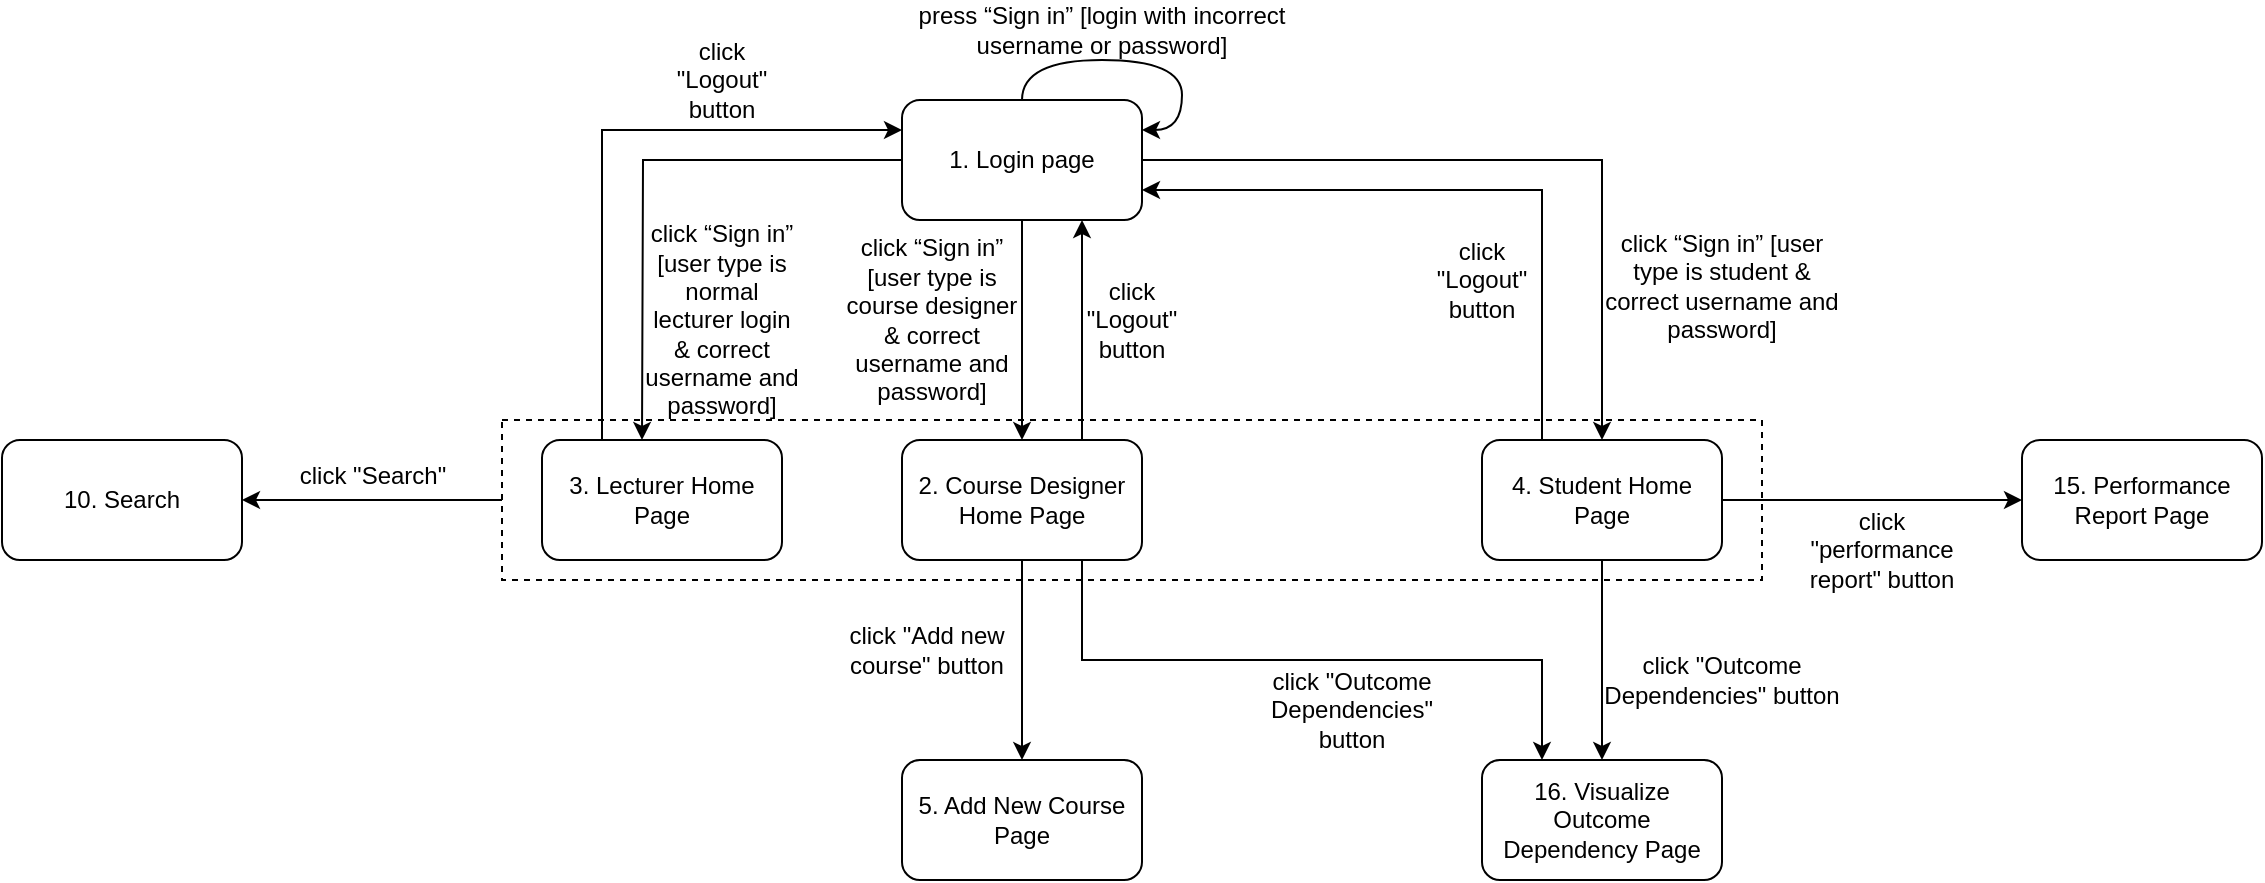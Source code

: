 <mxfile version="14.5.3" type="google" pages="8"><diagram id="M3sFQ3W0StSVrZb_KevN" name="3.1 Login"><mxGraphModel dx="924" dy="1256" grid="1" gridSize="10" guides="1" tooltips="1" connect="1" arrows="1" fold="1" page="1" pageScale="1" pageWidth="850" pageHeight="1100" math="0" shadow="0"><root><mxCell id="0"/><mxCell id="1" parent="0"/><mxCell id="dFj0mRTz5cfy5JxT7lPo-9" style="edgeStyle=orthogonalEdgeStyle;rounded=0;orthogonalLoop=1;jettySize=auto;html=1;startArrow=none;startFill=0;endArrow=classic;endFill=1;" parent="1" source="dFj0mRTz5cfy5JxT7lPo-4" target="dFj0mRTz5cfy5JxT7lPo-1" edge="1"><mxGeometry relative="1" as="geometry"/></mxCell><mxCell id="dFj0mRTz5cfy5JxT7lPo-4" value="" style="rounded=0;whiteSpace=wrap;html=1;dashed=1;" parent="1" vertex="1"><mxGeometry x="290" y="250" width="630" height="80" as="geometry"/></mxCell><mxCell id="Zwbi5zomBo8rvwCbmW3h-5" style="edgeStyle=orthogonalEdgeStyle;curved=1;rounded=0;orthogonalLoop=1;jettySize=auto;html=1;entryX=0.5;entryY=0;entryDx=0;entryDy=0;" parent="1" source="Zwbi5zomBo8rvwCbmW3h-1" target="Zwbi5zomBo8rvwCbmW3h-6" edge="1"><mxGeometry relative="1" as="geometry"><mxPoint x="550" y="250" as="targetPoint"/></mxGeometry></mxCell><mxCell id="VvOiMrKr79Pfbzz1Aipg-3" style="edgeStyle=orthogonalEdgeStyle;rounded=0;orthogonalLoop=1;jettySize=auto;html=1;" parent="1" source="Zwbi5zomBo8rvwCbmW3h-1" edge="1"><mxGeometry relative="1" as="geometry"><mxPoint x="360" y="260" as="targetPoint"/></mxGeometry></mxCell><mxCell id="VvOiMrKr79Pfbzz1Aipg-6" style="edgeStyle=orthogonalEdgeStyle;rounded=0;orthogonalLoop=1;jettySize=auto;html=1;entryX=0.5;entryY=0;entryDx=0;entryDy=0;" parent="1" source="Zwbi5zomBo8rvwCbmW3h-1" target="VvOiMrKr79Pfbzz1Aipg-7" edge="1"><mxGeometry relative="1" as="geometry"><mxPoint x="840" y="220" as="targetPoint"/></mxGeometry></mxCell><mxCell id="Zwbi5zomBo8rvwCbmW3h-1" value="1. Login page" style="rounded=1;whiteSpace=wrap;html=1;" parent="1" vertex="1"><mxGeometry x="490" y="90" width="120" height="60" as="geometry"/></mxCell><mxCell id="Zwbi5zomBo8rvwCbmW3h-3" style="edgeStyle=orthogonalEdgeStyle;curved=1;rounded=0;orthogonalLoop=1;jettySize=auto;html=1;entryX=1;entryY=0.25;entryDx=0;entryDy=0;" parent="1" source="Zwbi5zomBo8rvwCbmW3h-1" target="Zwbi5zomBo8rvwCbmW3h-1" edge="1"><mxGeometry relative="1" as="geometry"/></mxCell><mxCell id="Zwbi5zomBo8rvwCbmW3h-4" value="press “Sign in” [login with incorrect username or password]" style="text;html=1;strokeColor=none;fillColor=none;align=center;verticalAlign=middle;whiteSpace=wrap;rounded=0;" parent="1" vertex="1"><mxGeometry x="490" y="40" width="200" height="30" as="geometry"/></mxCell><mxCell id="VvOiMrKr79Pfbzz1Aipg-9" style="edgeStyle=orthogonalEdgeStyle;rounded=0;orthogonalLoop=1;jettySize=auto;html=1;" parent="1" source="Zwbi5zomBo8rvwCbmW3h-6" edge="1"><mxGeometry relative="1" as="geometry"><mxPoint x="550" y="420" as="targetPoint"/></mxGeometry></mxCell><mxCell id="Q_uyWglYtxSEABywl3St-5" style="edgeStyle=orthogonalEdgeStyle;rounded=0;orthogonalLoop=1;jettySize=auto;html=1;exitX=0.75;exitY=0;exitDx=0;exitDy=0;entryX=0.75;entryY=1;entryDx=0;entryDy=0;" parent="1" source="Zwbi5zomBo8rvwCbmW3h-6" target="Zwbi5zomBo8rvwCbmW3h-1" edge="1"><mxGeometry relative="1" as="geometry"/></mxCell><mxCell id="Zwbi5zomBo8rvwCbmW3h-6" value="2. Course Designer Home Page" style="rounded=1;whiteSpace=wrap;html=1;" parent="1" vertex="1"><mxGeometry x="490" y="260" width="120" height="60" as="geometry"/></mxCell><mxCell id="Zwbi5zomBo8rvwCbmW3h-7" value="click “Sign in” [user type is student &amp;amp; correct username and password]" style="text;html=1;strokeColor=none;fillColor=none;align=center;verticalAlign=middle;whiteSpace=wrap;rounded=0;" parent="1" vertex="1"><mxGeometry x="840" y="160" width="120" height="45" as="geometry"/></mxCell><mxCell id="Z0Pc_6SFhrqYUqWVVs6S-4" style="edgeStyle=orthogonalEdgeStyle;rounded=0;orthogonalLoop=1;jettySize=auto;html=1;exitX=0.75;exitY=1;exitDx=0;exitDy=0;entryX=0.25;entryY=0;entryDx=0;entryDy=0;" parent="1" source="Zwbi5zomBo8rvwCbmW3h-6" target="dFj0mRTz5cfy5JxT7lPo-5" edge="1"><mxGeometry relative="1" as="geometry"><mxPoint x="260" y="160" as="targetPoint"/></mxGeometry></mxCell><mxCell id="Eh_2gqF-CXXcB558QQna-1" style="edgeStyle=orthogonalEdgeStyle;rounded=0;orthogonalLoop=1;jettySize=auto;html=1;exitX=0.25;exitY=0;exitDx=0;exitDy=0;entryX=0;entryY=0.25;entryDx=0;entryDy=0;" parent="1" source="VvOiMrKr79Pfbzz1Aipg-4" target="Zwbi5zomBo8rvwCbmW3h-1" edge="1"><mxGeometry relative="1" as="geometry"><mxPoint x="370" y="70" as="targetPoint"/></mxGeometry></mxCell><mxCell id="VvOiMrKr79Pfbzz1Aipg-4" value="3. Lecturer Home Page" style="rounded=1;whiteSpace=wrap;html=1;" parent="1" vertex="1"><mxGeometry x="310" y="260" width="120" height="60" as="geometry"/></mxCell><mxCell id="VvOiMrKr79Pfbzz1Aipg-5" value="click&amp;nbsp;“Sign in” [user type is course designer &amp;amp; correct username and password]" style="text;html=1;strokeColor=none;fillColor=none;align=center;verticalAlign=middle;whiteSpace=wrap;rounded=0;" parent="1" vertex="1"><mxGeometry x="460" y="155" width="90" height="90" as="geometry"/></mxCell><mxCell id="Z0Pc_6SFhrqYUqWVVs6S-1" style="edgeStyle=orthogonalEdgeStyle;rounded=0;orthogonalLoop=1;jettySize=auto;html=1;" parent="1" source="VvOiMrKr79Pfbzz1Aipg-7" edge="1"><mxGeometry relative="1" as="geometry"><mxPoint x="1050" y="290" as="targetPoint"/></mxGeometry></mxCell><mxCell id="Q_uyWglYtxSEABywl3St-3" style="edgeStyle=orthogonalEdgeStyle;rounded=0;orthogonalLoop=1;jettySize=auto;html=1;exitX=0.25;exitY=0;exitDx=0;exitDy=0;entryX=1;entryY=0.75;entryDx=0;entryDy=0;" parent="1" source="VvOiMrKr79Pfbzz1Aipg-7" target="Zwbi5zomBo8rvwCbmW3h-1" edge="1"><mxGeometry relative="1" as="geometry"/></mxCell><mxCell id="dFj0mRTz5cfy5JxT7lPo-7" style="edgeStyle=orthogonalEdgeStyle;curved=1;orthogonalLoop=1;jettySize=auto;html=1;startArrow=none;startFill=0;endArrow=classic;endFill=1;" parent="1" source="VvOiMrKr79Pfbzz1Aipg-7" target="dFj0mRTz5cfy5JxT7lPo-5" edge="1"><mxGeometry relative="1" as="geometry"/></mxCell><mxCell id="VvOiMrKr79Pfbzz1Aipg-7" value="4. Student Home Page" style="rounded=1;whiteSpace=wrap;html=1;" parent="1" vertex="1"><mxGeometry x="780" y="260" width="120" height="60" as="geometry"/></mxCell><mxCell id="VvOiMrKr79Pfbzz1Aipg-10" value="click &quot;Add new course&quot; button" style="text;html=1;strokeColor=none;fillColor=none;align=center;verticalAlign=middle;whiteSpace=wrap;rounded=0;" parent="1" vertex="1"><mxGeometry x="455" y="350" width="95" height="30" as="geometry"/></mxCell><mxCell id="VvOiMrKr79Pfbzz1Aipg-11" value="5. Add New Course Page" style="rounded=1;whiteSpace=wrap;html=1;" parent="1" vertex="1"><mxGeometry x="490" y="420" width="120" height="60" as="geometry"/></mxCell><mxCell id="Z0Pc_6SFhrqYUqWVVs6S-2" value="15. Performance Report Page" style="rounded=1;whiteSpace=wrap;html=1;" parent="1" vertex="1"><mxGeometry x="1050" y="260" width="120" height="60" as="geometry"/></mxCell><mxCell id="Z0Pc_6SFhrqYUqWVVs6S-3" value="click &quot;performance report&quot; button" style="text;html=1;strokeColor=none;fillColor=none;align=center;verticalAlign=middle;whiteSpace=wrap;rounded=0;" parent="1" vertex="1"><mxGeometry x="940" y="295" width="80" height="40" as="geometry"/></mxCell><mxCell id="Z0Pc_6SFhrqYUqWVVs6S-6" value="click &quot;Outcome Dependencies&quot; button" style="text;html=1;strokeColor=none;fillColor=none;align=center;verticalAlign=middle;whiteSpace=wrap;rounded=0;" parent="1" vertex="1"><mxGeometry x="670" y="380" width="90" height="30" as="geometry"/></mxCell><mxCell id="Z0Pc_6SFhrqYUqWVVs6S-9" value="click &quot;Outcome &lt;br&gt;Dependencies&quot; button" style="text;html=1;strokeColor=none;fillColor=none;align=center;verticalAlign=middle;whiteSpace=wrap;rounded=0;" parent="1" vertex="1"><mxGeometry x="840" y="370" width="120" height="20" as="geometry"/></mxCell><mxCell id="Q_uyWglYtxSEABywl3St-1" value="click &quot;Logout&quot; button" style="text;html=1;strokeColor=none;fillColor=none;align=center;verticalAlign=middle;whiteSpace=wrap;rounded=0;" parent="1" vertex="1"><mxGeometry x="380" y="70" width="40" height="20" as="geometry"/></mxCell><mxCell id="Q_uyWglYtxSEABywl3St-2" value="click &quot;Logout&quot; button" style="text;html=1;strokeColor=none;fillColor=none;align=center;verticalAlign=middle;whiteSpace=wrap;rounded=0;" parent="1" vertex="1"><mxGeometry x="760" y="170" width="40" height="20" as="geometry"/></mxCell><mxCell id="Q_uyWglYtxSEABywl3St-6" value="click &quot;Logout&quot; button" style="text;html=1;strokeColor=none;fillColor=none;align=center;verticalAlign=middle;whiteSpace=wrap;rounded=0;" parent="1" vertex="1"><mxGeometry x="585" y="190" width="40" height="20" as="geometry"/></mxCell><mxCell id="WpUcEpuO8r0vtXo-G1wN-1" value="click&amp;nbsp;“Sign in” [user type is normal lecturer login &amp;amp; correct username and password]" style="text;html=1;strokeColor=none;fillColor=none;align=center;verticalAlign=middle;whiteSpace=wrap;rounded=0;" parent="1" vertex="1"><mxGeometry x="360" y="160" width="80" height="80" as="geometry"/></mxCell><mxCell id="dFj0mRTz5cfy5JxT7lPo-1" value="10. Search" style="rounded=1;whiteSpace=wrap;html=1;" parent="1" vertex="1"><mxGeometry x="40" y="260" width="120" height="60" as="geometry"/></mxCell><mxCell id="dFj0mRTz5cfy5JxT7lPo-5" value="16. Visualize Outcome Dependency Page" style="rounded=1;whiteSpace=wrap;html=1;" parent="1" vertex="1"><mxGeometry x="780" y="420" width="120" height="60" as="geometry"/></mxCell><mxCell id="dFj0mRTz5cfy5JxT7lPo-10" value="click &quot;Search&quot;" style="text;html=1;align=center;verticalAlign=middle;resizable=0;points=[];autosize=1;" parent="1" vertex="1"><mxGeometry x="180" y="268" width="90" height="20" as="geometry"/></mxCell></root></mxGraphModel></diagram><diagram id="SBzoYxktP227ATqTZQQW" name="3.2 Create a New Course"><mxGraphModel dx="924" dy="1256" grid="1" gridSize="10" guides="1" tooltips="1" connect="1" arrows="1" fold="1" page="1" pageScale="1" pageWidth="850" pageHeight="1100" math="0" shadow="0"><root><mxCell id="5Yr0LmE6CGXTQMapUuSt-0"/><mxCell id="5Yr0LmE6CGXTQMapUuSt-1" parent="5Yr0LmE6CGXTQMapUuSt-0"/><mxCell id="rnH7rHjqvRoElyKD6YNR-0" style="edgeStyle=orthogonalEdgeStyle;rounded=0;orthogonalLoop=1;jettySize=auto;html=1;" parent="5Yr0LmE6CGXTQMapUuSt-1" source="rnH7rHjqvRoElyKD6YNR-1" edge="1"><mxGeometry relative="1" as="geometry"><mxPoint x="140" y="360" as="targetPoint"/><Array as="points"><mxPoint x="140" y="450"/></Array></mxGeometry></mxCell><mxCell id="mwAyevDLiEOhdDS1-PTf-0" style="edgeStyle=orthogonalEdgeStyle;rounded=0;orthogonalLoop=1;jettySize=auto;html=1;startArrow=none;startFill=0;endArrow=classic;endFill=1;" parent="5Yr0LmE6CGXTQMapUuSt-1" source="rnH7rHjqvRoElyKD6YNR-1" target="rnH7rHjqvRoElyKD6YNR-7" edge="1"><mxGeometry relative="1" as="geometry"/></mxCell><mxCell id="rnH7rHjqvRoElyKD6YNR-1" value="5. Add New Course Page" style="rounded=1;whiteSpace=wrap;html=1;" parent="5Yr0LmE6CGXTQMapUuSt-1" vertex="1"><mxGeometry x="480" y="440" width="120" height="60" as="geometry"/></mxCell><mxCell id="rnH7rHjqvRoElyKD6YNR-2" style="edgeStyle=orthogonalEdgeStyle;rounded=0;orthogonalLoop=1;jettySize=auto;html=1;entryX=0.75;entryY=1;entryDx=0;entryDy=0;curved=1;exitX=1;exitY=0.5;exitDx=0;exitDy=0;startArrow=classic;startFill=1;endArrow=none;endFill=0;" parent="5Yr0LmE6CGXTQMapUuSt-1" source="rnH7rHjqvRoElyKD6YNR-1" target="rnH7rHjqvRoElyKD6YNR-1" edge="1"><mxGeometry relative="1" as="geometry"><Array as="points"><mxPoint x="640" y="470"/><mxPoint x="640" y="530"/><mxPoint x="570" y="530"/></Array></mxGeometry></mxCell><mxCell id="rnH7rHjqvRoElyKD6YNR-3" value="click &quot;+&quot; button&lt;br&gt;/insert an empty new row in their respective field" style="text;html=1;strokeColor=none;fillColor=none;align=center;verticalAlign=middle;whiteSpace=wrap;rounded=0;" parent="5Yr0LmE6CGXTQMapUuSt-1" vertex="1"><mxGeometry x="640" y="510" width="90" height="20" as="geometry"/></mxCell><mxCell id="rnH7rHjqvRoElyKD6YNR-4" style="edgeStyle=orthogonalEdgeStyle;curved=1;rounded=0;orthogonalLoop=1;jettySize=auto;html=1;exitX=0;exitY=0.5;exitDx=0;exitDy=0;" parent="5Yr0LmE6CGXTQMapUuSt-1" source="rnH7rHjqvRoElyKD6YNR-7" target="rnH7rHjqvRoElyKD6YNR-7" edge="1"><mxGeometry relative="1" as="geometry"><mxPoint x="480" y="640" as="targetPoint"/></mxGeometry></mxCell><mxCell id="rnH7rHjqvRoElyKD6YNR-5" style="edgeStyle=orthogonalEdgeStyle;rounded=0;orthogonalLoop=1;jettySize=auto;html=1;exitX=0.25;exitY=0;exitDx=0;exitDy=0;entryX=0;entryY=0.5;entryDx=0;entryDy=0;" parent="5Yr0LmE6CGXTQMapUuSt-1" source="rnH7rHjqvRoElyKD6YNR-7" target="rnH7rHjqvRoElyKD6YNR-1" edge="1"><mxGeometry relative="1" as="geometry"><mxPoint x="430" y="480" as="targetPoint"/><Array as="points"><mxPoint x="510" y="600"/><mxPoint x="260" y="600"/><mxPoint x="260" y="470"/></Array></mxGeometry></mxCell><mxCell id="rnH7rHjqvRoElyKD6YNR-6" style="edgeStyle=orthogonalEdgeStyle;rounded=0;orthogonalLoop=1;jettySize=auto;html=1;exitX=0.75;exitY=0;exitDx=0;exitDy=0;" parent="5Yr0LmE6CGXTQMapUuSt-1" source="rnH7rHjqvRoElyKD6YNR-7" edge="1"><mxGeometry relative="1" as="geometry"><mxPoint x="600" y="470" as="targetPoint"/><Array as="points"><mxPoint x="570" y="580"/><mxPoint x="810" y="580"/><mxPoint x="810" y="470"/></Array></mxGeometry></mxCell><mxCell id="rnH7rHjqvRoElyKD6YNR-7" value="6. Define CILO Dependencies Page" style="rounded=1;whiteSpace=wrap;html=1;arcSize=25;" parent="5Yr0LmE6CGXTQMapUuSt-1" vertex="1"><mxGeometry x="480" y="640" width="120" height="60" as="geometry"/></mxCell><mxCell id="rnH7rHjqvRoElyKD6YNR-8" style="edgeStyle=orthogonalEdgeStyle;curved=1;rounded=0;orthogonalLoop=1;jettySize=auto;html=1;exitX=1;exitY=0.5;exitDx=0;exitDy=0;entryX=0.75;entryY=1;entryDx=0;entryDy=0;" parent="5Yr0LmE6CGXTQMapUuSt-1" source="rnH7rHjqvRoElyKD6YNR-7" target="rnH7rHjqvRoElyKD6YNR-7" edge="1"><mxGeometry relative="1" as="geometry"/></mxCell><mxCell id="rnH7rHjqvRoElyKD6YNR-9" value="pressed &quot;Enter&quot; or clicked the search icon (the magnifier)&lt;br&gt;/update search results" style="text;html=1;strokeColor=none;fillColor=none;align=center;verticalAlign=middle;whiteSpace=wrap;rounded=0;" parent="5Yr0LmE6CGXTQMapUuSt-1" vertex="1"><mxGeometry x="570" y="720" width="160" height="40" as="geometry"/></mxCell><mxCell id="rnH7rHjqvRoElyKD6YNR-10" value="click &quot;+&quot; button&lt;br&gt;/add to &quot;Added CILOs&quot;" style="text;html=1;strokeColor=none;fillColor=none;align=center;verticalAlign=middle;whiteSpace=wrap;rounded=0;" parent="5Yr0LmE6CGXTQMapUuSt-1" vertex="1"><mxGeometry x="400" y="720" width="130" height="30" as="geometry"/></mxCell><mxCell id="rnH7rHjqvRoElyKD6YNR-11" style="edgeStyle=orthogonalEdgeStyle;curved=1;rounded=0;orthogonalLoop=1;jettySize=auto;html=1;" parent="5Yr0LmE6CGXTQMapUuSt-1" edge="1"><mxGeometry relative="1" as="geometry"><mxPoint x="560" y="640" as="sourcePoint"/><mxPoint x="600" y="650" as="targetPoint"/><Array as="points"><mxPoint x="550" y="640"/><mxPoint x="550" y="610"/><mxPoint x="610" y="610"/><mxPoint x="610" y="650"/></Array></mxGeometry></mxCell><mxCell id="rnH7rHjqvRoElyKD6YNR-12" value="click &quot;-&quot; button &lt;br&gt;/remove the selected CILO dependency" style="text;html=1;strokeColor=none;fillColor=none;align=center;verticalAlign=middle;whiteSpace=wrap;rounded=0;" parent="5Yr0LmE6CGXTQMapUuSt-1" vertex="1"><mxGeometry x="610" y="620" width="130" height="30" as="geometry"/></mxCell><mxCell id="rnH7rHjqvRoElyKD6YNR-13" style="edgeStyle=orthogonalEdgeStyle;curved=1;rounded=0;orthogonalLoop=1;jettySize=auto;html=1;exitX=0.25;exitY=0;exitDx=0;exitDy=0;entryX=0;entryY=0.25;entryDx=0;entryDy=0;" parent="5Yr0LmE6CGXTQMapUuSt-1" source="rnH7rHjqvRoElyKD6YNR-7" target="rnH7rHjqvRoElyKD6YNR-7" edge="1"><mxGeometry relative="1" as="geometry"><Array as="points"><mxPoint x="510" y="620"/><mxPoint x="460" y="620"/><mxPoint x="460" y="655"/></Array></mxGeometry></mxCell><mxCell id="rnH7rHjqvRoElyKD6YNR-14" value="click &quot;Type&quot; button /update search type" style="text;html=1;strokeColor=none;fillColor=none;align=center;verticalAlign=middle;whiteSpace=wrap;rounded=0;" parent="5Yr0LmE6CGXTQMapUuSt-1" vertex="1"><mxGeometry x="350" y="620" width="110" height="30" as="geometry"/></mxCell><mxCell id="rnH7rHjqvRoElyKD6YNR-15" value="CILOs' &quot;Import&quot; button or Assessment methods' &quot;Import&quot; button clicked&amp;nbsp;" style="text;html=1;strokeColor=none;fillColor=none;align=center;verticalAlign=middle;whiteSpace=wrap;rounded=0;" parent="5Yr0LmE6CGXTQMapUuSt-1" vertex="1"><mxGeometry x="260" y="410" width="140" height="40" as="geometry"/></mxCell><mxCell id="rnH7rHjqvRoElyKD6YNR-16" style="edgeStyle=orthogonalEdgeStyle;rounded=0;orthogonalLoop=1;jettySize=auto;html=1;exitX=0.784;exitY=1.019;exitDx=0;exitDy=0;exitPerimeter=0;" parent="5Yr0LmE6CGXTQMapUuSt-1" source="rnH7rHjqvRoElyKD6YNR-18" edge="1"><mxGeometry relative="1" as="geometry"><Array as="points"><mxPoint x="174" y="380"/><mxPoint x="520" y="380"/></Array><mxPoint x="520" y="440" as="targetPoint"/></mxGeometry></mxCell><mxCell id="YMl7B2oE24DHMACSx1OS-0" style="edgeStyle=orthogonalEdgeStyle;rounded=0;orthogonalLoop=1;jettySize=auto;html=1;startArrow=none;startFill=0;endArrow=classic;endFill=1;" parent="5Yr0LmE6CGXTQMapUuSt-1" source="rnH7rHjqvRoElyKD6YNR-18" edge="1"><mxGeometry relative="1" as="geometry"><mxPoint x="480" y="460" as="targetPoint"/><Array as="points"><mxPoint x="50" y="330"/><mxPoint x="50" y="460"/></Array></mxGeometry></mxCell><mxCell id="rnH7rHjqvRoElyKD6YNR-18" value="7. File Upload Page" style="rounded=1;whiteSpace=wrap;html=1;" parent="5Yr0LmE6CGXTQMapUuSt-1" vertex="1"><mxGeometry x="80" y="300" width="120" height="60" as="geometry"/></mxCell><mxCell id="rnH7rHjqvRoElyKD6YNR-19" style="edgeStyle=orthogonalEdgeStyle;rounded=0;orthogonalLoop=1;jettySize=auto;html=1;entryX=1;entryY=0.5;entryDx=0;entryDy=0;" parent="5Yr0LmE6CGXTQMapUuSt-1" source="rnH7rHjqvRoElyKD6YNR-18" target="rnH7rHjqvRoElyKD6YNR-18" edge="1"><mxGeometry relative="1" as="geometry"/></mxCell><mxCell id="rnH7rHjqvRoElyKD6YNR-20" value="click &quot;Browse&quot; button and select a file&lt;br&gt;[file not uploaded or failed to parse]" style="text;html=1;strokeColor=none;fillColor=none;align=center;verticalAlign=middle;whiteSpace=wrap;rounded=0;" parent="5Yr0LmE6CGXTQMapUuSt-1" vertex="1"><mxGeometry x="97.5" y="240" width="202.5" height="40" as="geometry"/></mxCell><mxCell id="rnH7rHjqvRoElyKD6YNR-21" style="edgeStyle=orthogonalEdgeStyle;rounded=0;orthogonalLoop=1;jettySize=auto;html=1;exitX=1;exitY=0.25;exitDx=0;exitDy=0;entryX=0.665;entryY=-0.003;entryDx=0;entryDy=0;entryPerimeter=0;" parent="5Yr0LmE6CGXTQMapUuSt-1" source="rnH7rHjqvRoElyKD6YNR-1" target="rnH7rHjqvRoElyKD6YNR-1" edge="1"><mxGeometry relative="1" as="geometry"><Array as="points"><mxPoint x="760" y="455"/><mxPoint x="760" y="370"/><mxPoint x="560" y="370"/></Array></mxGeometry></mxCell><mxCell id="rnH7rHjqvRoElyKD6YNR-22" value="click assessment method's &quot;▼&quot; button&lt;br&gt;/show drop-down menu that contains CILO(s)" style="text;html=1;strokeColor=none;fillColor=none;align=center;verticalAlign=middle;whiteSpace=wrap;rounded=0;" parent="5Yr0LmE6CGXTQMapUuSt-1" vertex="1"><mxGeometry x="560" y="328" width="210" height="40" as="geometry"/></mxCell><mxCell id="8VpdjbIasBh-URGwLb4u-0" value="click &quot;Confirm&quot; button&quot;&lt;br&gt;/save and display in &quot;Add New Course Page&quot;" style="text;html=1;strokeColor=none;fillColor=none;align=center;verticalAlign=middle;whiteSpace=wrap;rounded=0;" parent="5Yr0LmE6CGXTQMapUuSt-1" vertex="1"><mxGeometry x="130" y="520" width="130" height="30" as="geometry"/></mxCell><mxCell id="8VpdjbIasBh-URGwLb4u-1" value="click &quot;Cancel&quot; button&quot;" style="text;html=1;strokeColor=none;fillColor=none;align=center;verticalAlign=middle;whiteSpace=wrap;rounded=0;" parent="5Yr0LmE6CGXTQMapUuSt-1" vertex="1"><mxGeometry x="810" y="520" width="80" height="30" as="geometry"/></mxCell><mxCell id="0JR-OdNLr2OJlZ6X9kCx-0" value="&lt;span&gt;click &quot;Browse&quot; button&lt;/span&gt;&lt;br&gt;&lt;span&gt;[file uploaded and parsed successfully]&lt;/span&gt;" style="text;html=1;align=center;verticalAlign=middle;resizable=0;points=[];autosize=1;" parent="5Yr0LmE6CGXTQMapUuSt-1" vertex="1"><mxGeometry x="230" y="350" width="220" height="30" as="geometry"/></mxCell><mxCell id="mwAyevDLiEOhdDS1-PTf-1" value="CILO's &quot;Define&quot; button clicked" style="text;html=1;align=center;verticalAlign=middle;resizable=0;points=[];autosize=1;" parent="5Yr0LmE6CGXTQMapUuSt-1" vertex="1"><mxGeometry x="360" y="530" width="180" height="20" as="geometry"/></mxCell><mxCell id="YMl7B2oE24DHMACSx1OS-1" value="&lt;span&gt;click &quot;Cancel&quot; button&lt;/span&gt;" style="text;html=1;align=center;verticalAlign=middle;resizable=0;points=[];autosize=1;" parent="5Yr0LmE6CGXTQMapUuSt-1" vertex="1"><mxGeometry x="50" y="460" width="120" height="20" as="geometry"/></mxCell></root></mxGraphModel></diagram><diagram id="F42Tg7_u52p55MHkHUWi" name="3.3 Edit Course CILOs and their Dependencies"><mxGraphModel dx="74" dy="2356" grid="1" gridSize="10" guides="1" tooltips="1" connect="1" arrows="1" fold="1" page="1" pageScale="1" pageWidth="850" pageHeight="1100" math="0" shadow="0"><root><mxCell id="ykEvsVQnnz3cuWfQ9qRA-0"/><mxCell id="ykEvsVQnnz3cuWfQ9qRA-1" parent="ykEvsVQnnz3cuWfQ9qRA-0"/><mxCell id="KLMD3-j48C7w9kD-M7b_-2" style="edgeStyle=orthogonalEdgeStyle;rounded=0;orthogonalLoop=1;jettySize=auto;html=1;entryX=0.5;entryY=1;entryDx=0;entryDy=0;startArrow=none;startFill=0;endArrow=classic;endFill=1;" parent="ykEvsVQnnz3cuWfQ9qRA-1" source="DEncJoInCYaMqU56cS-C-0" target="FYg1Qn9onbRsvyWL60Dd-1" edge="1"><mxGeometry relative="1" as="geometry"><Array as="points"><mxPoint x="1380" y="170"/><mxPoint x="1380" y="170"/></Array></mxGeometry></mxCell><mxCell id="KLMD3-j48C7w9kD-M7b_-3" style="edgeStyle=orthogonalEdgeStyle;rounded=0;orthogonalLoop=1;jettySize=auto;html=1;entryX=0.647;entryY=1.011;entryDx=0;entryDy=0;entryPerimeter=0;startArrow=classic;startFill=1;endArrow=none;endFill=0;" parent="ykEvsVQnnz3cuWfQ9qRA-1" source="DEncJoInCYaMqU56cS-C-0" target="FYg1Qn9onbRsvyWL60Dd-1" edge="1"><mxGeometry relative="1" as="geometry"><Array as="points"><mxPoint x="1398" y="145"/><mxPoint x="1398" y="145"/></Array></mxGeometry></mxCell><mxCell id="DEncJoInCYaMqU56cS-C-0" value="8. Edit CILOs Page" style="rounded=1;whiteSpace=wrap;html=1;" parent="ykEvsVQnnz3cuWfQ9qRA-1" vertex="1"><mxGeometry x="1330" y="220" width="120" height="60" as="geometry"/></mxCell><mxCell id="Zsw-hI0Zd41xbM_rTCes-0" style="edgeStyle=orthogonalEdgeStyle;rounded=0;orthogonalLoop=1;jettySize=auto;html=1;" parent="ykEvsVQnnz3cuWfQ9qRA-1" edge="1"><mxGeometry relative="1" as="geometry"><mxPoint x="990" y="150" as="targetPoint"/><mxPoint x="1330" y="240" as="sourcePoint"/><Array as="points"><mxPoint x="990" y="240"/></Array></mxGeometry></mxCell><mxCell id="Zsw-hI0Zd41xbM_rTCes-1" value="click &quot;Import&quot; button" style="text;html=1;strokeColor=none;fillColor=none;align=center;verticalAlign=middle;whiteSpace=wrap;rounded=0;" parent="ykEvsVQnnz3cuWfQ9qRA-1" vertex="1"><mxGeometry x="990" y="180" width="60" height="40" as="geometry"/></mxCell><mxCell id="Zsw-hI0Zd41xbM_rTCes-2" style="edgeStyle=orthogonalEdgeStyle;rounded=0;orthogonalLoop=1;jettySize=auto;html=1;entryX=0.25;entryY=0;entryDx=0;entryDy=0;" parent="ykEvsVQnnz3cuWfQ9qRA-1" source="Zsw-hI0Zd41xbM_rTCes-4" target="DEncJoInCYaMqU56cS-C-0" edge="1"><mxGeometry relative="1" as="geometry"><mxPoint x="1360" y="230" as="targetPoint"/><Array as="points"><mxPoint x="1040" y="160"/><mxPoint x="1360" y="160"/></Array></mxGeometry></mxCell><mxCell id="Zsw-hI0Zd41xbM_rTCes-3" style="edgeStyle=orthogonalEdgeStyle;rounded=0;orthogonalLoop=1;jettySize=auto;html=1;exitX=0.25;exitY=1;exitDx=0;exitDy=0;" parent="ykEvsVQnnz3cuWfQ9qRA-1" source="Zsw-hI0Zd41xbM_rTCes-4" edge="1"><mxGeometry relative="1" as="geometry"><mxPoint x="1331" y="250" as="targetPoint"/><Array as="points"><mxPoint x="960" y="120"/><mxPoint x="880" y="120"/><mxPoint x="880" y="250"/></Array></mxGeometry></mxCell><mxCell id="Zsw-hI0Zd41xbM_rTCes-4" value="7. File Upload Page" style="rounded=1;whiteSpace=wrap;html=1;" parent="ykEvsVQnnz3cuWfQ9qRA-1" vertex="1"><mxGeometry x="930" y="90" width="120" height="60" as="geometry"/></mxCell><mxCell id="Zsw-hI0Zd41xbM_rTCes-7" style="edgeStyle=orthogonalEdgeStyle;rounded=0;orthogonalLoop=1;jettySize=auto;html=1;entryX=1;entryY=0.5;entryDx=0;entryDy=0;" parent="ykEvsVQnnz3cuWfQ9qRA-1" source="Zsw-hI0Zd41xbM_rTCes-4" target="Zsw-hI0Zd41xbM_rTCes-4" edge="1"><mxGeometry relative="1" as="geometry"/></mxCell><mxCell id="Zsw-hI0Zd41xbM_rTCes-8" value="click &quot;Browse&quot; button and select a file&lt;br&gt;[file not uploaded or failed to parse]" style="text;html=1;strokeColor=none;fillColor=none;align=center;verticalAlign=middle;whiteSpace=wrap;rounded=0;" parent="ykEvsVQnnz3cuWfQ9qRA-1" vertex="1"><mxGeometry x="930" y="28" width="202.5" height="40" as="geometry"/></mxCell><mxCell id="XyGJHRwewRgkBZWKFdCz-2" value="click a course's &quot;Edit CILOs&quot;" style="text;html=1;strokeColor=none;fillColor=none;align=center;verticalAlign=middle;whiteSpace=wrap;rounded=0;" parent="ykEvsVQnnz3cuWfQ9qRA-1" vertex="1"><mxGeometry x="1460" y="220" width="90" height="20" as="geometry"/></mxCell><mxCell id="q4Z9yFTUseuGw1lCdKAI-2" style="edgeStyle=orthogonalEdgeStyle;rounded=0;orthogonalLoop=1;jettySize=auto;html=1;entryX=0.5;entryY=1;entryDx=0;entryDy=0;" parent="ykEvsVQnnz3cuWfQ9qRA-1" source="q4Z9yFTUseuGw1lCdKAI-0" target="DEncJoInCYaMqU56cS-C-0" edge="1"><mxGeometry relative="1" as="geometry"/></mxCell><mxCell id="q4Z9yFTUseuGw1lCdKAI-0" value="2. Course Designer Home Page" style="rounded=1;whiteSpace=wrap;html=1;" parent="ykEvsVQnnz3cuWfQ9qRA-1" vertex="1"><mxGeometry x="1330" y="390" width="120" height="60" as="geometry"/></mxCell><mxCell id="L9gEeXGIZl1lBrO78wEH-3" style="edgeStyle=orthogonalEdgeStyle;rounded=0;orthogonalLoop=1;jettySize=auto;html=1;startArrow=none;startFill=0;endArrow=classic;endFill=1;" parent="ykEvsVQnnz3cuWfQ9qRA-1" source="L9gEeXGIZl1lBrO78wEH-0" target="DEncJoInCYaMqU56cS-C-0" edge="1"><mxGeometry relative="1" as="geometry"/></mxCell><mxCell id="L9gEeXGIZl1lBrO78wEH-0" value="11. Search Results Page (Course Designer)" style="rounded=1;whiteSpace=wrap;html=1;" parent="ykEvsVQnnz3cuWfQ9qRA-1" vertex="1"><mxGeometry x="1560" y="220" width="120" height="60" as="geometry"/></mxCell><mxCell id="L9gEeXGIZl1lBrO78wEH-5" value="click a course's &quot;Edit CILOs&quot;" style="text;html=1;strokeColor=none;fillColor=none;align=center;verticalAlign=middle;whiteSpace=wrap;rounded=0;" parent="ykEvsVQnnz3cuWfQ9qRA-1" vertex="1"><mxGeometry x="1300" y="340" width="90" height="20" as="geometry"/></mxCell><mxCell id="HRjF6sZeTCANJ7crc3Jy-1" value="&lt;span&gt;click &quot;Browse&quot; button&lt;/span&gt;&lt;br&gt;&lt;span&gt;[file uploaded and parsed successfully]&lt;/span&gt;" style="text;html=1;align=center;verticalAlign=middle;resizable=0;points=[];autosize=1;" parent="ykEvsVQnnz3cuWfQ9qRA-1" vertex="1"><mxGeometry x="1100" y="130" width="220" height="30" as="geometry"/></mxCell><mxCell id="xfPtj1vtj6AzLjmHlFpN-0" value="&lt;span&gt;click &quot;Cancel&quot; button&lt;/span&gt;" style="text;html=1;align=center;verticalAlign=middle;resizable=0;points=[];autosize=1;" parent="ykEvsVQnnz3cuWfQ9qRA-1" vertex="1"><mxGeometry x="880" y="250" width="120" height="20" as="geometry"/></mxCell><mxCell id="FYg1Qn9onbRsvyWL60Dd-0" style="edgeStyle=orthogonalEdgeStyle;curved=1;rounded=0;orthogonalLoop=1;jettySize=auto;html=1;exitX=0;exitY=0.5;exitDx=0;exitDy=0;entryX=0.25;entryY=1;entryDx=0;entryDy=0;" parent="ykEvsVQnnz3cuWfQ9qRA-1" source="FYg1Qn9onbRsvyWL60Dd-1" target="FYg1Qn9onbRsvyWL60Dd-1" edge="1"><mxGeometry relative="1" as="geometry"><mxPoint x="1320" y="10" as="targetPoint"/></mxGeometry></mxCell><mxCell id="_TojERpfOQNWI9qW7Fr0-0" style="edgeStyle=orthogonalEdgeStyle;rounded=0;orthogonalLoop=1;jettySize=auto;html=1;entryX=0.75;entryY=0;entryDx=0;entryDy=0;startArrow=none;startFill=0;endArrow=classic;endFill=1;" parent="ykEvsVQnnz3cuWfQ9qRA-1" source="FYg1Qn9onbRsvyWL60Dd-1" target="DEncJoInCYaMqU56cS-C-0" edge="1"><mxGeometry relative="1" as="geometry"><Array as="points"><mxPoint x="1670" y="40"/><mxPoint x="1670" y="145"/><mxPoint x="1420" y="145"/></Array></mxGeometry></mxCell><mxCell id="FYg1Qn9onbRsvyWL60Dd-1" value="6. Define CILO Dependencies Page" style="rounded=1;whiteSpace=wrap;html=1;arcSize=25;" parent="ykEvsVQnnz3cuWfQ9qRA-1" vertex="1"><mxGeometry x="1320" y="10" width="120" height="60" as="geometry"/></mxCell><mxCell id="FYg1Qn9onbRsvyWL60Dd-2" style="edgeStyle=orthogonalEdgeStyle;curved=1;rounded=0;orthogonalLoop=1;jettySize=auto;html=1;exitX=1;exitY=0.5;exitDx=0;exitDy=0;entryX=0.75;entryY=1;entryDx=0;entryDy=0;" parent="ykEvsVQnnz3cuWfQ9qRA-1" source="FYg1Qn9onbRsvyWL60Dd-1" target="FYg1Qn9onbRsvyWL60Dd-1" edge="1"><mxGeometry relative="1" as="geometry"/></mxCell><mxCell id="FYg1Qn9onbRsvyWL60Dd-3" value="pressed &quot;Enter&quot; or clicked the search icon (the magnifier)&lt;br&gt;/update search results" style="text;html=1;strokeColor=none;fillColor=none;align=center;verticalAlign=middle;whiteSpace=wrap;rounded=0;" parent="ykEvsVQnnz3cuWfQ9qRA-1" vertex="1"><mxGeometry x="1460" y="65" width="160" height="40" as="geometry"/></mxCell><mxCell id="FYg1Qn9onbRsvyWL60Dd-4" value="click &quot;+&quot; button&lt;br&gt;/add to &quot;Added CILOs&quot;" style="text;html=1;strokeColor=none;fillColor=none;align=center;verticalAlign=middle;whiteSpace=wrap;rounded=0;" parent="ykEvsVQnnz3cuWfQ9qRA-1" vertex="1"><mxGeometry x="1180" y="60" width="130" height="30" as="geometry"/></mxCell><mxCell id="FYg1Qn9onbRsvyWL60Dd-5" style="edgeStyle=orthogonalEdgeStyle;curved=1;rounded=0;orthogonalLoop=1;jettySize=auto;html=1;" parent="ykEvsVQnnz3cuWfQ9qRA-1" edge="1"><mxGeometry relative="1" as="geometry"><mxPoint x="1400" y="10" as="sourcePoint"/><mxPoint x="1440" y="20" as="targetPoint"/><Array as="points"><mxPoint x="1390" y="10"/><mxPoint x="1390" y="-20"/><mxPoint x="1450" y="-20"/><mxPoint x="1450" y="20"/></Array></mxGeometry></mxCell><mxCell id="FYg1Qn9onbRsvyWL60Dd-6" value="click &quot;-&quot; button &lt;br&gt;/remove the selected CILO dependency" style="text;html=1;strokeColor=none;fillColor=none;align=center;verticalAlign=middle;whiteSpace=wrap;rounded=0;" parent="ykEvsVQnnz3cuWfQ9qRA-1" vertex="1"><mxGeometry x="1450" y="-10" width="130" height="30" as="geometry"/></mxCell><mxCell id="FYg1Qn9onbRsvyWL60Dd-7" style="edgeStyle=orthogonalEdgeStyle;curved=1;rounded=0;orthogonalLoop=1;jettySize=auto;html=1;exitX=0.25;exitY=0;exitDx=0;exitDy=0;entryX=0;entryY=0.25;entryDx=0;entryDy=0;" parent="ykEvsVQnnz3cuWfQ9qRA-1" source="FYg1Qn9onbRsvyWL60Dd-1" target="FYg1Qn9onbRsvyWL60Dd-1" edge="1"><mxGeometry relative="1" as="geometry"><Array as="points"><mxPoint x="1350" y="-10"/><mxPoint x="1300" y="-10"/><mxPoint x="1300" y="25"/></Array></mxGeometry></mxCell><mxCell id="FYg1Qn9onbRsvyWL60Dd-8" value="click &quot;Type&quot; button /update search type" style="text;html=1;strokeColor=none;fillColor=none;align=center;verticalAlign=middle;whiteSpace=wrap;rounded=0;" parent="ykEvsVQnnz3cuWfQ9qRA-1" vertex="1"><mxGeometry x="1190" y="-10" width="110" height="30" as="geometry"/></mxCell><mxCell id="A0aolpxUZGuMnBjbjxbu-0" value="CILO's &quot;Define&quot; &lt;br&gt;button clicked" style="text;html=1;align=center;verticalAlign=middle;resizable=0;points=[];autosize=1;" parent="ykEvsVQnnz3cuWfQ9qRA-1" vertex="1"><mxGeometry x="1290" y="105" width="100" height="30" as="geometry"/></mxCell><mxCell id="A0aolpxUZGuMnBjbjxbu-1" value="&lt;span&gt;click &quot;Cancel&quot; &lt;br&gt;button&quot;&lt;/span&gt;" style="text;html=1;align=center;verticalAlign=middle;resizable=0;points=[];autosize=1;" parent="ykEvsVQnnz3cuWfQ9qRA-1" vertex="1"><mxGeometry x="1390" y="105" width="90" height="30" as="geometry"/></mxCell><mxCell id="JsskM4OsTv8lm3pXNl47-0" value="&lt;span&gt;click &quot;Confirm&quot; button&quot;&lt;/span&gt;&lt;br&gt;&lt;span&gt;/save and display in &quot;Add New &lt;br&gt;Course Page&quot;&lt;/span&gt;" style="text;html=1;align=center;verticalAlign=middle;resizable=0;points=[];autosize=1;" parent="ykEvsVQnnz3cuWfQ9qRA-1" vertex="1"><mxGeometry x="1460" y="140" width="180" height="50" as="geometry"/></mxCell></root></mxGraphModel></diagram><diagram id="ZAhNYYqgFcrFNuFR0-49" name="3.4 Edit assessment methods and their relationships with CILOs"><mxGraphModel dx="335" dy="635" grid="1" gridSize="10" guides="1" tooltips="1" connect="1" arrows="1" fold="1" page="1" pageScale="1" pageWidth="850" pageHeight="1100" math="0" shadow="0"><root><mxCell id="en9MFJwhJa7C0zmKNapL-0"/><mxCell id="en9MFJwhJa7C0zmKNapL-1" parent="en9MFJwhJa7C0zmKNapL-0"/><mxCell id="GDgv6wF4okicK_P1Ucue-0" value="9. Modify Assessment Method Page" style="rounded=1;whiteSpace=wrap;html=1;" parent="en9MFJwhJa7C0zmKNapL-1" vertex="1"><mxGeometry x="1330" y="230" width="120" height="60" as="geometry"/></mxCell><mxCell id="jOXx21AzMWAPLk2j4_nS-0" style="edgeStyle=orthogonalEdgeStyle;orthogonalLoop=1;jettySize=auto;html=1;exitX=1;exitY=0.25;exitDx=0;exitDy=0;curved=1;" parent="en9MFJwhJa7C0zmKNapL-1" source="GDgv6wF4okicK_P1Ucue-0" edge="1"><mxGeometry relative="1" as="geometry"><mxPoint x="1456" y="245" as="sourcePoint"/><mxPoint x="1410" y="228" as="targetPoint"/><Array as="points"><mxPoint x="1480" y="245"/><mxPoint x="1480" y="200"/><mxPoint x="1410" y="200"/></Array></mxGeometry></mxCell><mxCell id="jOXx21AzMWAPLk2j4_nS-1" value="click assessment method's &quot;▼&quot; button&lt;br&gt;/show drop-down menu that contains CILO(s)" style="text;html=1;strokeColor=none;fillColor=none;align=center;verticalAlign=middle;whiteSpace=wrap;rounded=0;" parent="en9MFJwhJa7C0zmKNapL-1" vertex="1"><mxGeometry x="1385" y="150" width="140" height="40" as="geometry"/></mxCell><mxCell id="FE51n8cG2yZU4WZPo8af-5" style="edgeStyle=orthogonalEdgeStyle;rounded=0;orthogonalLoop=1;jettySize=auto;html=1;entryX=0.5;entryY=1;entryDx=0;entryDy=0;" parent="en9MFJwhJa7C0zmKNapL-1" source="FE51n8cG2yZU4WZPo8af-1" target="GDgv6wF4okicK_P1Ucue-0" edge="1"><mxGeometry relative="1" as="geometry"/></mxCell><mxCell id="FE51n8cG2yZU4WZPo8af-1" value="2. Course Designer Home Page" style="rounded=1;whiteSpace=wrap;html=1;" parent="en9MFJwhJa7C0zmKNapL-1" vertex="1"><mxGeometry x="1330" y="370" width="120" height="60" as="geometry"/></mxCell><mxCell id="FE51n8cG2yZU4WZPo8af-2" value="click &quot;Modify Assessment Method&quot; button on a course" style="text;html=1;strokeColor=none;fillColor=none;align=center;verticalAlign=middle;whiteSpace=wrap;rounded=0;" parent="en9MFJwhJa7C0zmKNapL-1" vertex="1"><mxGeometry x="1260" y="310" width="130" height="40" as="geometry"/></mxCell><mxCell id="wc99vfzuf9BXJ--Y0rRa-1" style="edgeStyle=orthogonalEdgeStyle;rounded=0;orthogonalLoop=1;jettySize=auto;html=1;startArrow=none;startFill=0;endArrow=classic;endFill=1;" edge="1" parent="en9MFJwhJa7C0zmKNapL-1" source="wc99vfzuf9BXJ--Y0rRa-0" target="GDgv6wF4okicK_P1Ucue-0"><mxGeometry relative="1" as="geometry"/></mxCell><mxCell id="wc99vfzuf9BXJ--Y0rRa-0" value="11. Search Results Page (Course Designer)" style="rounded=1;whiteSpace=wrap;html=1;" vertex="1" parent="en9MFJwhJa7C0zmKNapL-1"><mxGeometry x="1630" y="230" width="120" height="60" as="geometry"/></mxCell><mxCell id="wc99vfzuf9BXJ--Y0rRa-2" value="click &quot;Modify Assessment Method&quot; button on a course" style="text;html=1;strokeColor=none;fillColor=none;align=center;verticalAlign=middle;whiteSpace=wrap;rounded=0;" vertex="1" parent="en9MFJwhJa7C0zmKNapL-1"><mxGeometry x="1470" y="260" width="130" height="40" as="geometry"/></mxCell><mxCell id="m24sK1q4NVt7n2jxEIEn-0" value="click &quot;Import&quot; button" style="text;html=1;strokeColor=none;fillColor=none;align=center;verticalAlign=middle;whiteSpace=wrap;rounded=0;" vertex="1" parent="en9MFJwhJa7C0zmKNapL-1"><mxGeometry x="990" y="190" width="60" height="40" as="geometry"/></mxCell><mxCell id="m24sK1q4NVt7n2jxEIEn-1" style="edgeStyle=orthogonalEdgeStyle;rounded=0;orthogonalLoop=1;jettySize=auto;html=1;entryX=0.25;entryY=0;entryDx=0;entryDy=0;" edge="1" parent="en9MFJwhJa7C0zmKNapL-1" source="m24sK1q4NVt7n2jxEIEn-3"><mxGeometry relative="1" as="geometry"><mxPoint x="1360" y="230" as="targetPoint"/><Array as="points"><mxPoint x="1040" y="170"/><mxPoint x="1360" y="170"/></Array></mxGeometry></mxCell><mxCell id="m24sK1q4NVt7n2jxEIEn-2" style="edgeStyle=orthogonalEdgeStyle;rounded=0;orthogonalLoop=1;jettySize=auto;html=1;" edge="1" parent="en9MFJwhJa7C0zmKNapL-1" source="m24sK1q4NVt7n2jxEIEn-3"><mxGeometry relative="1" as="geometry"><mxPoint x="1331" y="260" as="targetPoint"/><Array as="points"><mxPoint x="880" y="130"/><mxPoint x="880" y="260"/><mxPoint x="1331" y="260"/></Array></mxGeometry></mxCell><mxCell id="m24sK1q4NVt7n2jxEIEn-3" value="7. File Upload Page" style="rounded=1;whiteSpace=wrap;html=1;" vertex="1" parent="en9MFJwhJa7C0zmKNapL-1"><mxGeometry x="930" y="100" width="120" height="60" as="geometry"/></mxCell><mxCell id="m24sK1q4NVt7n2jxEIEn-4" style="edgeStyle=orthogonalEdgeStyle;rounded=0;orthogonalLoop=1;jettySize=auto;html=1;entryX=1;entryY=0.5;entryDx=0;entryDy=0;" edge="1" parent="en9MFJwhJa7C0zmKNapL-1" source="m24sK1q4NVt7n2jxEIEn-3" target="m24sK1q4NVt7n2jxEIEn-3"><mxGeometry relative="1" as="geometry"/></mxCell><mxCell id="m24sK1q4NVt7n2jxEIEn-5" value="click &quot;Browse&quot; button and select a file&lt;br&gt;[file not uploaded or failed to parse]" style="text;html=1;strokeColor=none;fillColor=none;align=center;verticalAlign=middle;whiteSpace=wrap;rounded=0;" vertex="1" parent="en9MFJwhJa7C0zmKNapL-1"><mxGeometry x="930" y="38" width="202.5" height="40" as="geometry"/></mxCell><mxCell id="m24sK1q4NVt7n2jxEIEn-6" value="&lt;span&gt;click &quot;Browse&quot; button&lt;/span&gt;&lt;br&gt;&lt;span&gt;[file uploaded and parsed successfully]&lt;/span&gt;" style="text;html=1;align=center;verticalAlign=middle;resizable=0;points=[];autosize=1;" vertex="1" parent="en9MFJwhJa7C0zmKNapL-1"><mxGeometry x="1100" y="140" width="220" height="30" as="geometry"/></mxCell><mxCell id="m24sK1q4NVt7n2jxEIEn-7" value="&lt;span&gt;click &quot;Cancel&quot; button&lt;/span&gt;" style="text;html=1;align=center;verticalAlign=middle;resizable=0;points=[];autosize=1;" vertex="1" parent="en9MFJwhJa7C0zmKNapL-1"><mxGeometry x="880" y="260" width="120" height="20" as="geometry"/></mxCell><mxCell id="cQeUK5YOP-A1VD4nqKei-0" style="edgeStyle=orthogonalEdgeStyle;rounded=0;orthogonalLoop=1;jettySize=auto;html=1;" edge="1" parent="en9MFJwhJa7C0zmKNapL-1"><mxGeometry relative="1" as="geometry"><mxPoint x="990" y="160" as="targetPoint"/><mxPoint x="1330" y="250" as="sourcePoint"/><Array as="points"><mxPoint x="990" y="250"/></Array></mxGeometry></mxCell></root></mxGraphModel></diagram><diagram id="bVABqeuz05DkgSCKRBMP" name="3.5 Search"><mxGraphModel dx="1185" dy="635" grid="1" gridSize="10" guides="1" tooltips="1" connect="1" arrows="1" fold="1" page="1" pageScale="1" pageWidth="850" pageHeight="1100" math="0" shadow="0"><root><mxCell id="F9Hdgkv3IJJ0nuUuPC2Q-0"/><mxCell id="F9Hdgkv3IJJ0nuUuPC2Q-1" parent="F9Hdgkv3IJJ0nuUuPC2Q-0"/><mxCell id="NN5myUP7T6etES02YM_R-1" style="edgeStyle=orthogonalEdgeStyle;rounded=0;orthogonalLoop=1;jettySize=auto;html=1;" parent="F9Hdgkv3IJJ0nuUuPC2Q-1" source="F9Hdgkv3IJJ0nuUuPC2Q-2" edge="1"><mxGeometry relative="1" as="geometry"><mxPoint x="620" y="310" as="targetPoint"/></mxGeometry></mxCell><mxCell id="NN5myUP7T6etES02YM_R-7" style="edgeStyle=orthogonalEdgeStyle;rounded=0;orthogonalLoop=1;jettySize=auto;html=1;entryX=1;entryY=0.5;entryDx=0;entryDy=0;" parent="F9Hdgkv3IJJ0nuUuPC2Q-1" source="F9Hdgkv3IJJ0nuUuPC2Q-2" target="NN5myUP7T6etES02YM_R-5" edge="1"><mxGeometry relative="1" as="geometry"/></mxCell><mxCell id="F9Hdgkv3IJJ0nuUuPC2Q-2" value="10. Search Page" style="rounded=1;whiteSpace=wrap;html=1;" parent="F9Hdgkv3IJJ0nuUuPC2Q-1" vertex="1"><mxGeometry x="350" y="280" width="120" height="60" as="geometry"/></mxCell><mxCell id="NN5myUP7T6etES02YM_R-0" value="pressed &quot;Enter&quot; or clicked the search icon (the magnifier)&lt;br&gt;[user type is course designer ]" style="text;html=1;strokeColor=none;fillColor=none;align=center;verticalAlign=middle;whiteSpace=wrap;rounded=0;" parent="F9Hdgkv3IJJ0nuUuPC2Q-1" vertex="1"><mxGeometry x="480" y="250" width="130" height="40" as="geometry"/></mxCell><mxCell id="9wRtroALEbi0cnlUo11N-3" style="edgeStyle=orthogonalEdgeStyle;rounded=0;orthogonalLoop=1;jettySize=auto;html=1;exitX=0.5;exitY=0;exitDx=0;exitDy=0;" parent="F9Hdgkv3IJJ0nuUuPC2Q-1" source="NN5myUP7T6etES02YM_R-2" edge="1"><mxGeometry relative="1" as="geometry"><mxPoint x="680" y="200" as="targetPoint"/></mxGeometry></mxCell><mxCell id="G6gyAyK1m1v9DCW47k70-4" style="edgeStyle=orthogonalEdgeStyle;rounded=0;orthogonalLoop=1;jettySize=auto;html=1;exitX=0.5;exitY=0;exitDx=0;exitDy=0;entryX=0.5;entryY=1;entryDx=0;entryDy=0;" parent="F9Hdgkv3IJJ0nuUuPC2Q-1" source="NN5myUP7T6etES02YM_R-5" edge="1" target="G6gyAyK1m1v9DCW47k70-5"><mxGeometry relative="1" as="geometry"><mxPoint x="490" y="160" as="targetPoint"/><Array as="points"/></mxGeometry></mxCell><mxCell id="2pTeT9qZH9b3ZuNZwcGT-3" style="edgeStyle=orthogonalEdgeStyle;rounded=0;orthogonalLoop=1;jettySize=auto;html=1;entryX=1;entryY=0.5;entryDx=0;entryDy=0;startArrow=none;startFill=0;endArrow=classic;endFill=1;" edge="1" parent="F9Hdgkv3IJJ0nuUuPC2Q-1" source="NN5myUP7T6etES02YM_R-2" target="G6gyAyK1m1v9DCW47k70-2"><mxGeometry relative="1" as="geometry"><Array as="points"><mxPoint x="650" y="420"/><mxPoint x="550" y="420"/><mxPoint x="550" y="470"/></Array></mxGeometry></mxCell><mxCell id="NN5myUP7T6etES02YM_R-2" value="11. Search Results Page (Course Designer)" style="rounded=1;whiteSpace=wrap;html=1;" parent="F9Hdgkv3IJJ0nuUuPC2Q-1" vertex="1"><mxGeometry x="620" y="280" width="120" height="60" as="geometry"/></mxCell><mxCell id="NN5myUP7T6etES02YM_R-4" value="pressed &quot;Enter&quot; or clicked the search icon (the magnifier)&lt;br&gt;[user type is not course designer ]" style="text;html=1;strokeColor=none;fillColor=none;align=center;verticalAlign=middle;whiteSpace=wrap;rounded=0;" parent="F9Hdgkv3IJJ0nuUuPC2Q-1" vertex="1"><mxGeometry x="180" y="260" width="160" height="40" as="geometry"/></mxCell><mxCell id="2pTeT9qZH9b3ZuNZwcGT-1" style="edgeStyle=orthogonalEdgeStyle;orthogonalLoop=1;jettySize=auto;html=1;entryX=0;entryY=0.5;entryDx=0;entryDy=0;startArrow=none;startFill=0;endArrow=classic;endFill=1;rounded=0;" edge="1" parent="F9Hdgkv3IJJ0nuUuPC2Q-1" source="NN5myUP7T6etES02YM_R-5" target="G6gyAyK1m1v9DCW47k70-2"><mxGeometry relative="1" as="geometry"><Array as="points"><mxPoint x="100" y="470"/></Array></mxGeometry></mxCell><mxCell id="NN5myUP7T6etES02YM_R-5" value="12. Search Results Page (Non-Course designer)" style="rounded=1;whiteSpace=wrap;html=1;" parent="F9Hdgkv3IJJ0nuUuPC2Q-1" vertex="1"><mxGeometry x="40" y="280" width="120" height="60" as="geometry"/></mxCell><mxCell id="9wRtroALEbi0cnlUo11N-0" style="edgeStyle=orthogonalEdgeStyle;rounded=0;orthogonalLoop=1;jettySize=auto;html=1;entryX=0.5;entryY=0;entryDx=0;entryDy=0;exitX=0.5;exitY=1;exitDx=0;exitDy=0;" parent="F9Hdgkv3IJJ0nuUuPC2Q-1" source="NN5myUP7T6etES02YM_R-2" target="9wRtroALEbi0cnlUo11N-1" edge="1"><mxGeometry relative="1" as="geometry"><mxPoint x="885" y="520" as="targetPoint"/><mxPoint x="395" y="360" as="sourcePoint"/><Array as="points"><mxPoint x="680" y="460"/></Array></mxGeometry></mxCell><mxCell id="9wRtroALEbi0cnlUo11N-1" value="9. Modify Assessment Method" style="rounded=1;whiteSpace=wrap;html=1;" parent="F9Hdgkv3IJJ0nuUuPC2Q-1" vertex="1"><mxGeometry x="620" y="460" width="120" height="60" as="geometry"/></mxCell><mxCell id="_vE2mUYhwnX5XDy02gZv-0" value="&lt;span&gt;8. Edit CILOs Page&lt;/span&gt;" style="rounded=1;whiteSpace=wrap;html=1;" parent="F9Hdgkv3IJJ0nuUuPC2Q-1" vertex="1"><mxGeometry x="620" y="140" width="120" height="60" as="geometry"/></mxCell><mxCell id="_vE2mUYhwnX5XDy02gZv-1" value="click &quot;Edit CILOs&quot; on an entry" style="text;html=1;strokeColor=none;fillColor=none;align=center;verticalAlign=middle;whiteSpace=wrap;rounded=0;" parent="F9Hdgkv3IJJ0nuUuPC2Q-1" vertex="1"><mxGeometry x="680" y="230" width="110" height="20" as="geometry"/></mxCell><mxCell id="G6gyAyK1m1v9DCW47k70-1" value="click course entry&lt;br&gt;[user type is student]" style="text;html=1;strokeColor=none;fillColor=none;align=center;verticalAlign=middle;whiteSpace=wrap;rounded=0;" parent="F9Hdgkv3IJJ0nuUuPC2Q-1" vertex="1"><mxGeometry x="100" y="390" width="120" height="20" as="geometry"/></mxCell><mxCell id="G6gyAyK1m1v9DCW47k70-2" value="13. Course Information Page (Non-Lecturers)" style="rounded=1;whiteSpace=wrap;html=1;" parent="F9Hdgkv3IJJ0nuUuPC2Q-1" vertex="1"><mxGeometry x="350" y="440" width="120" height="60" as="geometry"/></mxCell><mxCell id="G6gyAyK1m1v9DCW47k70-5" value="14. Course Information Page (Lecturers)" style="rounded=1;whiteSpace=wrap;html=1;" parent="F9Hdgkv3IJJ0nuUuPC2Q-1" vertex="1"><mxGeometry x="40" y="110" width="120" height="60" as="geometry"/></mxCell><mxCell id="G6gyAyK1m1v9DCW47k70-6" value="click course entry&lt;br&gt;[user type is lecturer]" style="text;html=1;strokeColor=none;fillColor=none;align=center;verticalAlign=middle;whiteSpace=wrap;rounded=0;" parent="F9Hdgkv3IJJ0nuUuPC2Q-1" vertex="1"><mxGeometry x="100" y="200" width="130" height="30" as="geometry"/></mxCell><mxCell id="G6gyAyK1m1v9DCW47k70-7" style="edgeStyle=orthogonalEdgeStyle;orthogonalLoop=1;jettySize=auto;html=1;entryX=1;entryY=0.5;entryDx=0;entryDy=0;curved=1;" parent="F9Hdgkv3IJJ0nuUuPC2Q-1" source="G6gyAyK1m1v9DCW47k70-5" target="G6gyAyK1m1v9DCW47k70-5" edge="1"><mxGeometry relative="1" as="geometry"><Array as="points"><mxPoint x="100" y="80"/><mxPoint x="180" y="80"/><mxPoint x="180" y="140"/></Array></mxGeometry></mxCell><mxCell id="G6gyAyK1m1v9DCW47k70-8" value="Select &quot;year&quot; / update information list" style="text;html=1;strokeColor=none;fillColor=none;align=center;verticalAlign=middle;whiteSpace=wrap;rounded=0;" parent="F9Hdgkv3IJJ0nuUuPC2Q-1" vertex="1"><mxGeometry x="100" y="40" width="80" height="30" as="geometry"/></mxCell><mxCell id="Y-oxtHX024k7Owp9RF1_-1" value="click &quot;Modify Assessment Method&quot; button on an entry" style="text;html=1;strokeColor=none;fillColor=none;align=center;verticalAlign=middle;whiteSpace=wrap;rounded=0;" parent="F9Hdgkv3IJJ0nuUuPC2Q-1" vertex="1"><mxGeometry x="680" y="375" width="130" height="30" as="geometry"/></mxCell><mxCell id="rwKNdid9x1YRIUaKbnku-0" style="edgeStyle=orthogonalEdgeStyle;orthogonalLoop=1;jettySize=auto;html=1;entryX=0.5;entryY=1;entryDx=0;entryDy=0;startArrow=none;startFill=0;endArrow=classic;endFill=1;exitX=1;exitY=0.5;exitDx=0;exitDy=0;curved=1;" edge="1" parent="F9Hdgkv3IJJ0nuUuPC2Q-1" source="F9Hdgkv3IJJ0nuUuPC2Q-2" target="F9Hdgkv3IJJ0nuUuPC2Q-2"><mxGeometry relative="1" as="geometry"><Array as="points"><mxPoint x="490" y="310"/><mxPoint x="490" y="370"/><mxPoint x="410" y="370"/></Array></mxGeometry></mxCell><mxCell id="rwKNdid9x1YRIUaKbnku-1" value="&lt;span&gt;click &quot;Type&quot; drop-down menu and select a type&lt;br&gt;/update search type&lt;/span&gt;" style="text;html=1;align=center;verticalAlign=middle;resizable=0;points=[];autosize=1;" vertex="1" parent="F9Hdgkv3IJJ0nuUuPC2Q-1"><mxGeometry x="325" y="375" width="260" height="30" as="geometry"/></mxCell><mxCell id="2pTeT9qZH9b3ZuNZwcGT-4" value="&lt;span style=&quot;color: rgb(0 , 0 , 0) ; font-family: &amp;#34;helvetica&amp;#34; ; font-size: 12px ; font-style: normal ; font-weight: 400 ; letter-spacing: normal ; text-align: center ; text-indent: 0px ; text-transform: none ; word-spacing: 0px ; background-color: rgb(248 , 249 , 250) ; display: inline ; float: none&quot;&gt;click course entry&lt;/span&gt;" style="text;whiteSpace=wrap;html=1;" vertex="1" parent="F9Hdgkv3IJJ0nuUuPC2Q-1"><mxGeometry x="550" y="394" width="100" height="25" as="geometry"/></mxCell></root></mxGraphModel></diagram><diagram id="kTzoF-yUvKj3Q4b-z6al" name="3.6 Course Information"><mxGraphModel dx="1185" dy="635" grid="1" gridSize="10" guides="1" tooltips="1" connect="1" arrows="1" fold="1" page="1" pageScale="1" pageWidth="827" pageHeight="1169" math="0" shadow="0"><root><mxCell id="a4citMVG53w3e0wp6lit-0"/><mxCell id="a4citMVG53w3e0wp6lit-1" parent="a4citMVG53w3e0wp6lit-0"/><mxCell id="a4citMVG53w3e0wp6lit-2" value="" style="endArrow=classic;html=1;" edge="1" parent="a4citMVG53w3e0wp6lit-1"><mxGeometry width="50" height="50" relative="1" as="geometry"><mxPoint x="320" y="40" as="sourcePoint"/><mxPoint x="320" y="140" as="targetPoint"/></mxGeometry></mxCell><mxCell id="a4citMVG53w3e0wp6lit-3" value="14. Course Information Page (Lecturers)" style="rounded=1;whiteSpace=wrap;html=1;" vertex="1" parent="a4citMVG53w3e0wp6lit-1"><mxGeometry x="260" y="140" width="120" height="60" as="geometry"/></mxCell><mxCell id="a4citMVG53w3e0wp6lit-4" value="13. Course Information Page (Non-Lecturers)" style="rounded=1;whiteSpace=wrap;html=1;" vertex="1" parent="a4citMVG53w3e0wp6lit-1"><mxGeometry x="84" y="140" width="120" height="60" as="geometry"/></mxCell><mxCell id="a4citMVG53w3e0wp6lit-5" value="" style="endArrow=classic;html=1;" edge="1" parent="a4citMVG53w3e0wp6lit-1"><mxGeometry width="50" height="50" relative="1" as="geometry"><mxPoint x="144" y="40" as="sourcePoint"/><mxPoint x="143.5" y="140" as="targetPoint"/><Array as="points"><mxPoint x="143.5" y="110"/></Array></mxGeometry></mxCell><mxCell id="a4citMVG53w3e0wp6lit-6" value="click course entry [user type is not lecturer]&amp;nbsp;" style="text;html=1;strokeColor=none;fillColor=none;align=center;verticalAlign=middle;whiteSpace=wrap;rounded=0;" vertex="1" parent="a4citMVG53w3e0wp6lit-1"><mxGeometry x="40" y="80" width="104" height="20" as="geometry"/></mxCell><mxCell id="a4citMVG53w3e0wp6lit-7" value="click course entry [user type is lecturer]&amp;nbsp;" style="text;html=1;strokeColor=none;fillColor=none;align=center;verticalAlign=middle;whiteSpace=wrap;rounded=0;" vertex="1" parent="a4citMVG53w3e0wp6lit-1"><mxGeometry x="230" y="80" width="94" height="20" as="geometry"/></mxCell><mxCell id="a4citMVG53w3e0wp6lit-8" value="select &quot;year&quot; update information list" style="text;html=1;strokeColor=none;fillColor=none;align=center;verticalAlign=middle;whiteSpace=wrap;rounded=0;" vertex="1" parent="a4citMVG53w3e0wp6lit-1"><mxGeometry x="403" y="130" width="80" height="30" as="geometry"/></mxCell><mxCell id="a4citMVG53w3e0wp6lit-9" style="edgeStyle=orthogonalEdgeStyle;rounded=0;orthogonalLoop=1;jettySize=auto;html=1;entryX=1;entryY=0.5;entryDx=0;entryDy=0;exitX=0.75;exitY=0;exitDx=0;exitDy=0;" edge="1" parent="a4citMVG53w3e0wp6lit-1" source="a4citMVG53w3e0wp6lit-3" target="a4citMVG53w3e0wp6lit-3"><mxGeometry relative="1" as="geometry"><mxPoint x="360" y="130" as="sourcePoint"/><mxPoint x="390" y="160" as="targetPoint"/></mxGeometry></mxCell></root></mxGraphModel></diagram><diagram id="U0ItZ5GYi6Y3jXyVUhqR" name="3.7 Visualize Outcome Dependencies"><mxGraphModel dx="1422" dy="762" grid="1" gridSize="10" guides="1" tooltips="1" connect="1" arrows="1" fold="1" page="1" pageScale="1" pageWidth="850" pageHeight="1100" math="0" shadow="0"><root><mxCell id="6vnGsT924EHPh_oqa-QW-0"/><mxCell id="6vnGsT924EHPh_oqa-QW-1" parent="6vnGsT924EHPh_oqa-QW-0"/><mxCell id="6vnGsT924EHPh_oqa-QW-2" style="edgeStyle=orthogonalEdgeStyle;rounded=0;orthogonalLoop=1;jettySize=auto;html=1;entryX=1;entryY=0.5;entryDx=0;entryDy=0;entryPerimeter=0;exitX=0;exitY=0.5;exitDx=0;exitDy=0;" parent="6vnGsT924EHPh_oqa-QW-1" source="6vnGsT924EHPh_oqa-QW-3" target="6vnGsT924EHPh_oqa-QW-6" edge="1"><mxGeometry relative="1" as="geometry"><mxPoint x="325" y="267" as="targetPoint"/><Array as="points"/></mxGeometry></mxCell><mxCell id="6vnGsT924EHPh_oqa-QW-3" value="2. Course Design Page" style="rounded=1;whiteSpace=wrap;html=1;" parent="6vnGsT924EHPh_oqa-QW-1" vertex="1"><mxGeometry x="640" y="230" width="120" height="60" as="geometry"/></mxCell><mxCell id="6vnGsT924EHPh_oqa-QW-4" style="edgeStyle=orthogonalEdgeStyle;rounded=0;orthogonalLoop=1;jettySize=auto;html=1;entryX=0;entryY=0.5;entryDx=0;entryDy=0;" parent="6vnGsT924EHPh_oqa-QW-1" source="6vnGsT924EHPh_oqa-QW-5" target="6vnGsT924EHPh_oqa-QW-6" edge="1"><mxGeometry relative="1" as="geometry"><mxPoint x="390" y="290" as="targetPoint"/></mxGeometry></mxCell><mxCell id="6vnGsT924EHPh_oqa-QW-5" value="3. Lecturer Page" style="rounded=1;whiteSpace=wrap;html=1;" parent="6vnGsT924EHPh_oqa-QW-1" vertex="1"><mxGeometry x="20" y="230" width="120" height="60" as="geometry"/></mxCell><mxCell id="6vnGsT924EHPh_oqa-QW-6" value="16. Visualize Outcome Dependency Page" style="rounded=1;whiteSpace=wrap;html=1;" parent="6vnGsT924EHPh_oqa-QW-1" vertex="1"><mxGeometry x="330" y="230" width="120" height="60" as="geometry"/></mxCell><mxCell id="6vnGsT924EHPh_oqa-QW-7" value="click &quot;Outcome Dependencies&quot; button" style="text;html=1;strokeColor=none;fillColor=none;align=center;verticalAlign=middle;whiteSpace=wrap;rounded=0;" parent="6vnGsT924EHPh_oqa-QW-1" vertex="1"><mxGeometry x="200" y="225" width="65" height="30" as="geometry"/></mxCell><mxCell id="6vnGsT924EHPh_oqa-QW-8" value="click &quot;Outcome Dependencies&quot; button" style="text;html=1;strokeColor=none;fillColor=none;align=center;verticalAlign=middle;whiteSpace=wrap;rounded=0;" parent="6vnGsT924EHPh_oqa-QW-1" vertex="1"><mxGeometry x="510" y="220" width="90" height="40" as="geometry"/></mxCell></root></mxGraphModel></diagram><diagram id="ijvbi8WtJNzwW-JONp86" name="3.8 Performance Report"><mxGraphModel dx="924" dy="1256" grid="1" gridSize="10" guides="1" tooltips="1" connect="1" arrows="1" fold="1" page="1" pageScale="1" pageWidth="827" pageHeight="1169" math="0" shadow="0"><root><mxCell id="N0tqfUxVhtR8Sj9Pch0h-0"/><mxCell id="N0tqfUxVhtR8Sj9Pch0h-1" parent="N0tqfUxVhtR8Sj9Pch0h-0"/><mxCell id="cZLmNVHd180aTTN3omxH-0" style="edgeStyle=orthogonalEdgeStyle;rounded=0;orthogonalLoop=1;jettySize=auto;html=1;startArrow=none;startFill=0;endArrow=classic;endFill=1;" parent="N0tqfUxVhtR8Sj9Pch0h-1" source="anBcOivrc2zvujctBfWf-1" target="anBcOivrc2zvujctBfWf-2" edge="1"><mxGeometry relative="1" as="geometry"/></mxCell><mxCell id="anBcOivrc2zvujctBfWf-1" value="4. Student Home Page" style="rounded=1;whiteSpace=wrap;html=1;" parent="N0tqfUxVhtR8Sj9Pch0h-1" vertex="1"><mxGeometry x="40" y="40" width="120" height="60" as="geometry"/></mxCell><mxCell id="anBcOivrc2zvujctBfWf-2" value="15. Performance Report Page" style="rounded=1;whiteSpace=wrap;html=1;" parent="N0tqfUxVhtR8Sj9Pch0h-1" vertex="1"><mxGeometry x="40" y="180" width="120" height="60" as="geometry"/></mxCell><mxCell id="anBcOivrc2zvujctBfWf-3" value="click &quot;Performance Report&quot; button" style="text;html=1;strokeColor=none;fillColor=none;align=center;verticalAlign=middle;whiteSpace=wrap;rounded=0;" parent="N0tqfUxVhtR8Sj9Pch0h-1" vertex="1"><mxGeometry x="100" y="120" width="80" height="40" as="geometry"/></mxCell></root></mxGraphModel></diagram></mxfile>